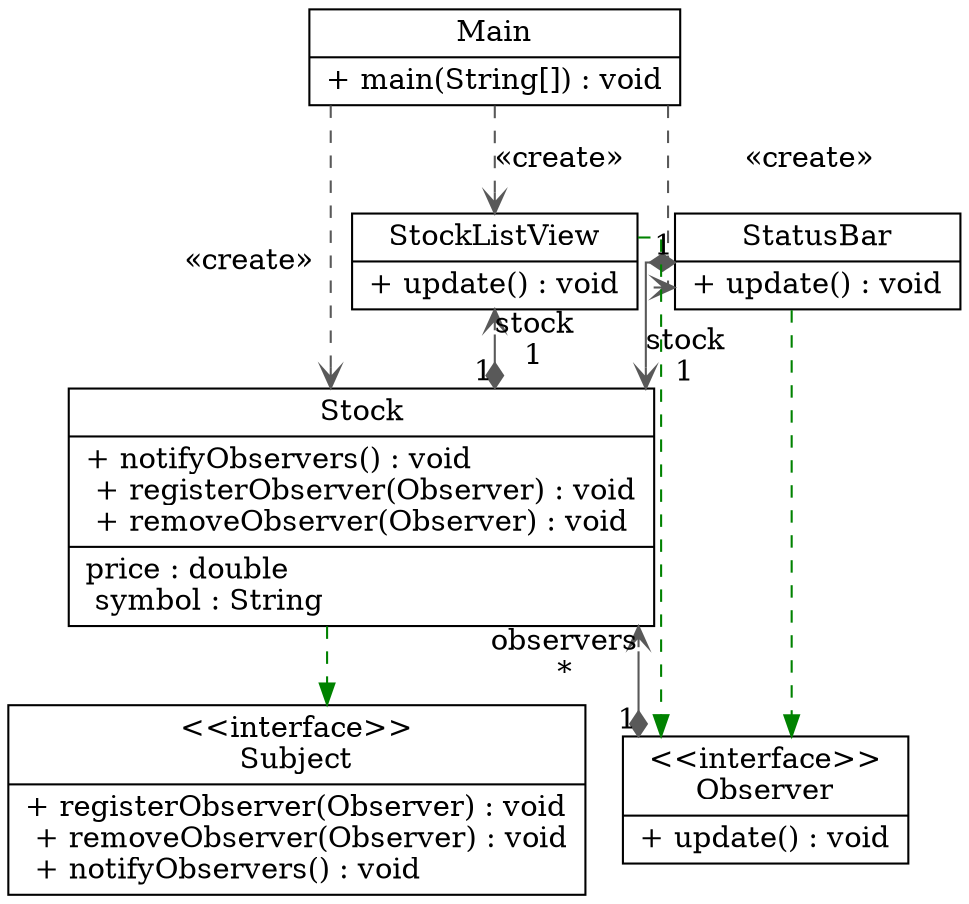 digraph "package" {

splines  = ortho;
fontname = "Inconsolata";

node [colorscheme = ylgnbu4];
edge [colorscheme = dark28, dir = both];

Main          [shape = record, pos = "1.703,1.077!"     , label = "{ Main | + main(String[]) : void\l }"];
Observer      [shape = record, pos = "3.780,8.054!"     , label = "{ \<\<interface\>\>\nObserver | + update() : void\l }"];
StatusBar     [shape = record, pos = "1.790,2.998!"     , label = "{ StatusBar | + update() : void\l }"];
Stock         [shape = record, pos = "3.420,6.086!"     , label = "{ Stock | + notifyObservers() : void\l + registerObserver(Observer) : void\l + removeObserver(Observer) : void\l| price : double\l  symbol : String\l }"];
StockListView [shape = record, pos = "4.884,2.742!"     , label = "{ StockListView | + update() : void\l }"];
Subject       [shape = record, pos = "-1.108,7.773!"    , label = "{ \<\<interface\>\>\nSubject | + registerObserver(Observer) : void\l + removeObserver(Observer) : void\l + notifyObservers() : void\l }"];

Main          -> StatusBar     [color = "#595959", style = dashed, arrowtail = none    , arrowhead = vee     , taillabel = "", label = "«create»", headlabel = ""];
Main          -> Stock         [color = "#595959", style = dashed, arrowtail = none    , arrowhead = vee     , taillabel = "", label = "«create»", headlabel = ""];
Main          -> StockListView [color = "#595959", style = dashed, arrowtail = none    , arrowhead = vee     , taillabel = "", label = "«create»", headlabel = ""];
StatusBar     -> Observer      [color = "#008200", style = dashed, arrowtail = none    , arrowhead = normal  , taillabel = "", label = "", headlabel = ""];
StatusBar     -> Stock         [color = "#595959", style = solid , arrowtail = diamond , arrowhead = vee     , taillabel = "1", label = "", headlabel = "stock\n1"];
Stock         -> Observer      [color = "#595959", style = solid , arrowtail = diamond , arrowhead = vee     , taillabel = "1", label = "", headlabel = "observers\n*"];
Stock         -> Subject       [color = "#008200", style = dashed, arrowtail = none    , arrowhead = normal  , taillabel = "", label = "", headlabel = ""];
StockListView -> Observer      [color = "#008200", style = dashed, arrowtail = none    , arrowhead = normal  , taillabel = "", label = "", headlabel = ""];
StockListView -> Stock         [color = "#595959", style = solid , arrowtail = diamond , arrowhead = vee     , taillabel = "1", label = "", headlabel = "stock\n1"];

}
